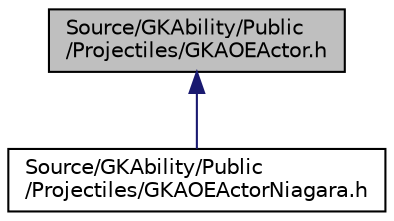 digraph "Source/GKAbility/Public/Projectiles/GKAOEActor.h"
{
 // LATEX_PDF_SIZE
  edge [fontname="Helvetica",fontsize="10",labelfontname="Helvetica",labelfontsize="10"];
  node [fontname="Helvetica",fontsize="10",shape=record];
  Node1 [label="Source/GKAbility/Public\l/Projectiles/GKAOEActor.h",height=0.2,width=0.4,color="black", fillcolor="grey75", style="filled", fontcolor="black",tooltip=" "];
  Node1 -> Node2 [dir="back",color="midnightblue",fontsize="10",style="solid",fontname="Helvetica"];
  Node2 [label="Source/GKAbility/Public\l/Projectiles/GKAOEActorNiagara.h",height=0.2,width=0.4,color="black", fillcolor="white", style="filled",URL="$GKAOEActorNiagara_8h.html",tooltip=" "];
}

